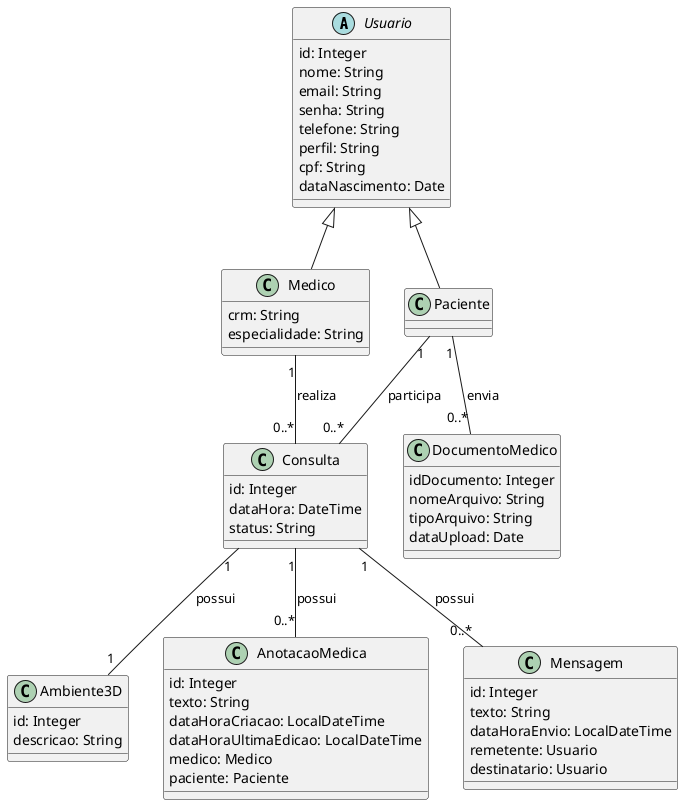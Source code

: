 @startuml

' Modelo de domínio combinado (classes de análise - atributos e associações)

abstract class Usuario {
    id: Integer
    nome: String
    email: String
    senha: String
    telefone: String
    perfil: String
    cpf: String
    dataNascimento: Date 
}

class Medico {
    crm: String
    especialidade: String 
}

class Paciente { 
    ' Herda atributos de Usuario
}

class Consulta {
    id: Integer
    dataHora: DateTime
    status: String 
}

class DocumentoMedico {
    idDocumento: Integer
    nomeArquivo: String
    tipoArquivo: String
    dataUpload: Date 
}

class Ambiente3D {
    id: Integer
    descricao: String 
}

class AnotacaoMedica {
    id: Integer
    texto: String
    dataHoraCriacao: LocalDateTime
    dataHoraUltimaEdicao: LocalDateTime
    medico: Medico
    paciente: Paciente
}

class Mensagem {
    id: Integer
    texto: String
    dataHoraEnvio: LocalDateTime
    remetente: Usuario
    destinatario: Usuario
}

' Herança 
Usuario <|-- Medico 
Usuario <|-- Paciente

' Associações 
Medico "1" -- "0..*" Consulta : realiza
Paciente "1" -- "0..*" Consulta : participa
Consulta "1" -- "1" Ambiente3D : possui
Paciente "1" -- "0..*" DocumentoMedico : envia
Consulta "1" -- "0..*" AnotacaoMedica : possui
Consulta "1" -- "0..*" Mensagem : possui

@enduml
